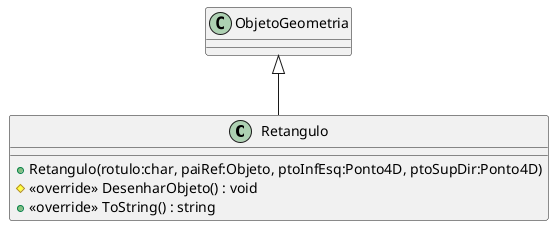 @startuml
class Retangulo {
    + Retangulo(rotulo:char, paiRef:Objeto, ptoInfEsq:Ponto4D, ptoSupDir:Ponto4D)
    # <<override>> DesenharObjeto() : void
    + <<override>> ToString() : string
}
ObjetoGeometria <|-- Retangulo
@enduml
